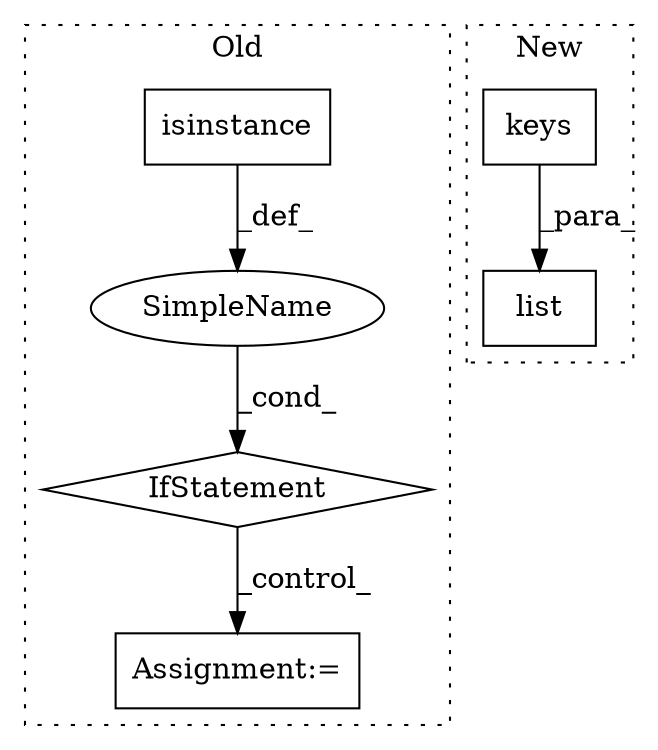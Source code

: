 digraph G {
subgraph cluster0 {
1 [label="isinstance" a="32" s="3780,3810" l="11,1" shape="box"];
3 [label="IfStatement" a="25" s="3775,3811" l="4,2" shape="diamond"];
4 [label="SimpleName" a="42" s="" l="" shape="ellipse"];
5 [label="Assignment:=" a="7" s="3829" l="1" shape="box"];
label = "Old";
style="dotted";
}
subgraph cluster1 {
2 [label="keys" a="32" s="3913" l="6" shape="box"];
6 [label="list" a="32" s="3892,3919" l="5,1" shape="box"];
label = "New";
style="dotted";
}
1 -> 4 [label="_def_"];
2 -> 6 [label="_para_"];
3 -> 5 [label="_control_"];
4 -> 3 [label="_cond_"];
}